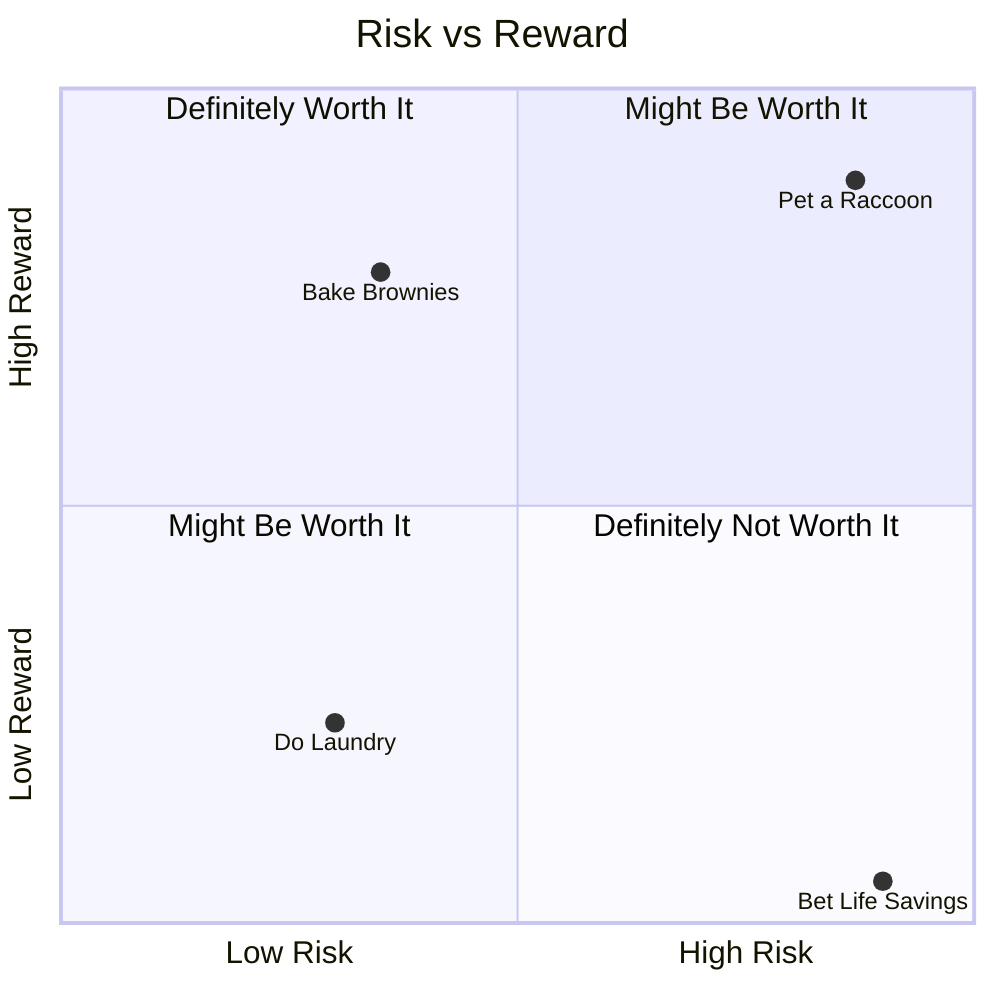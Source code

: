 quadrantChart
    title Risk vs Reward
    x-axis Low Risk --> High Risk
    y-axis Low Reward --> High Reward
    quadrant-1 Might Be Worth It
    quadrant-2 Definitely Worth It
    quadrant-3 Might Be Worth It
    quadrant-4 Definitely Not Worth It
    Pet a Raccoon: [0.87, 0.89]
    Bet Life Savings: [0.9, 0.05]
    Do Laundry: [0.30, 0.24]
    Bake Brownies: [0.35, 0.78]